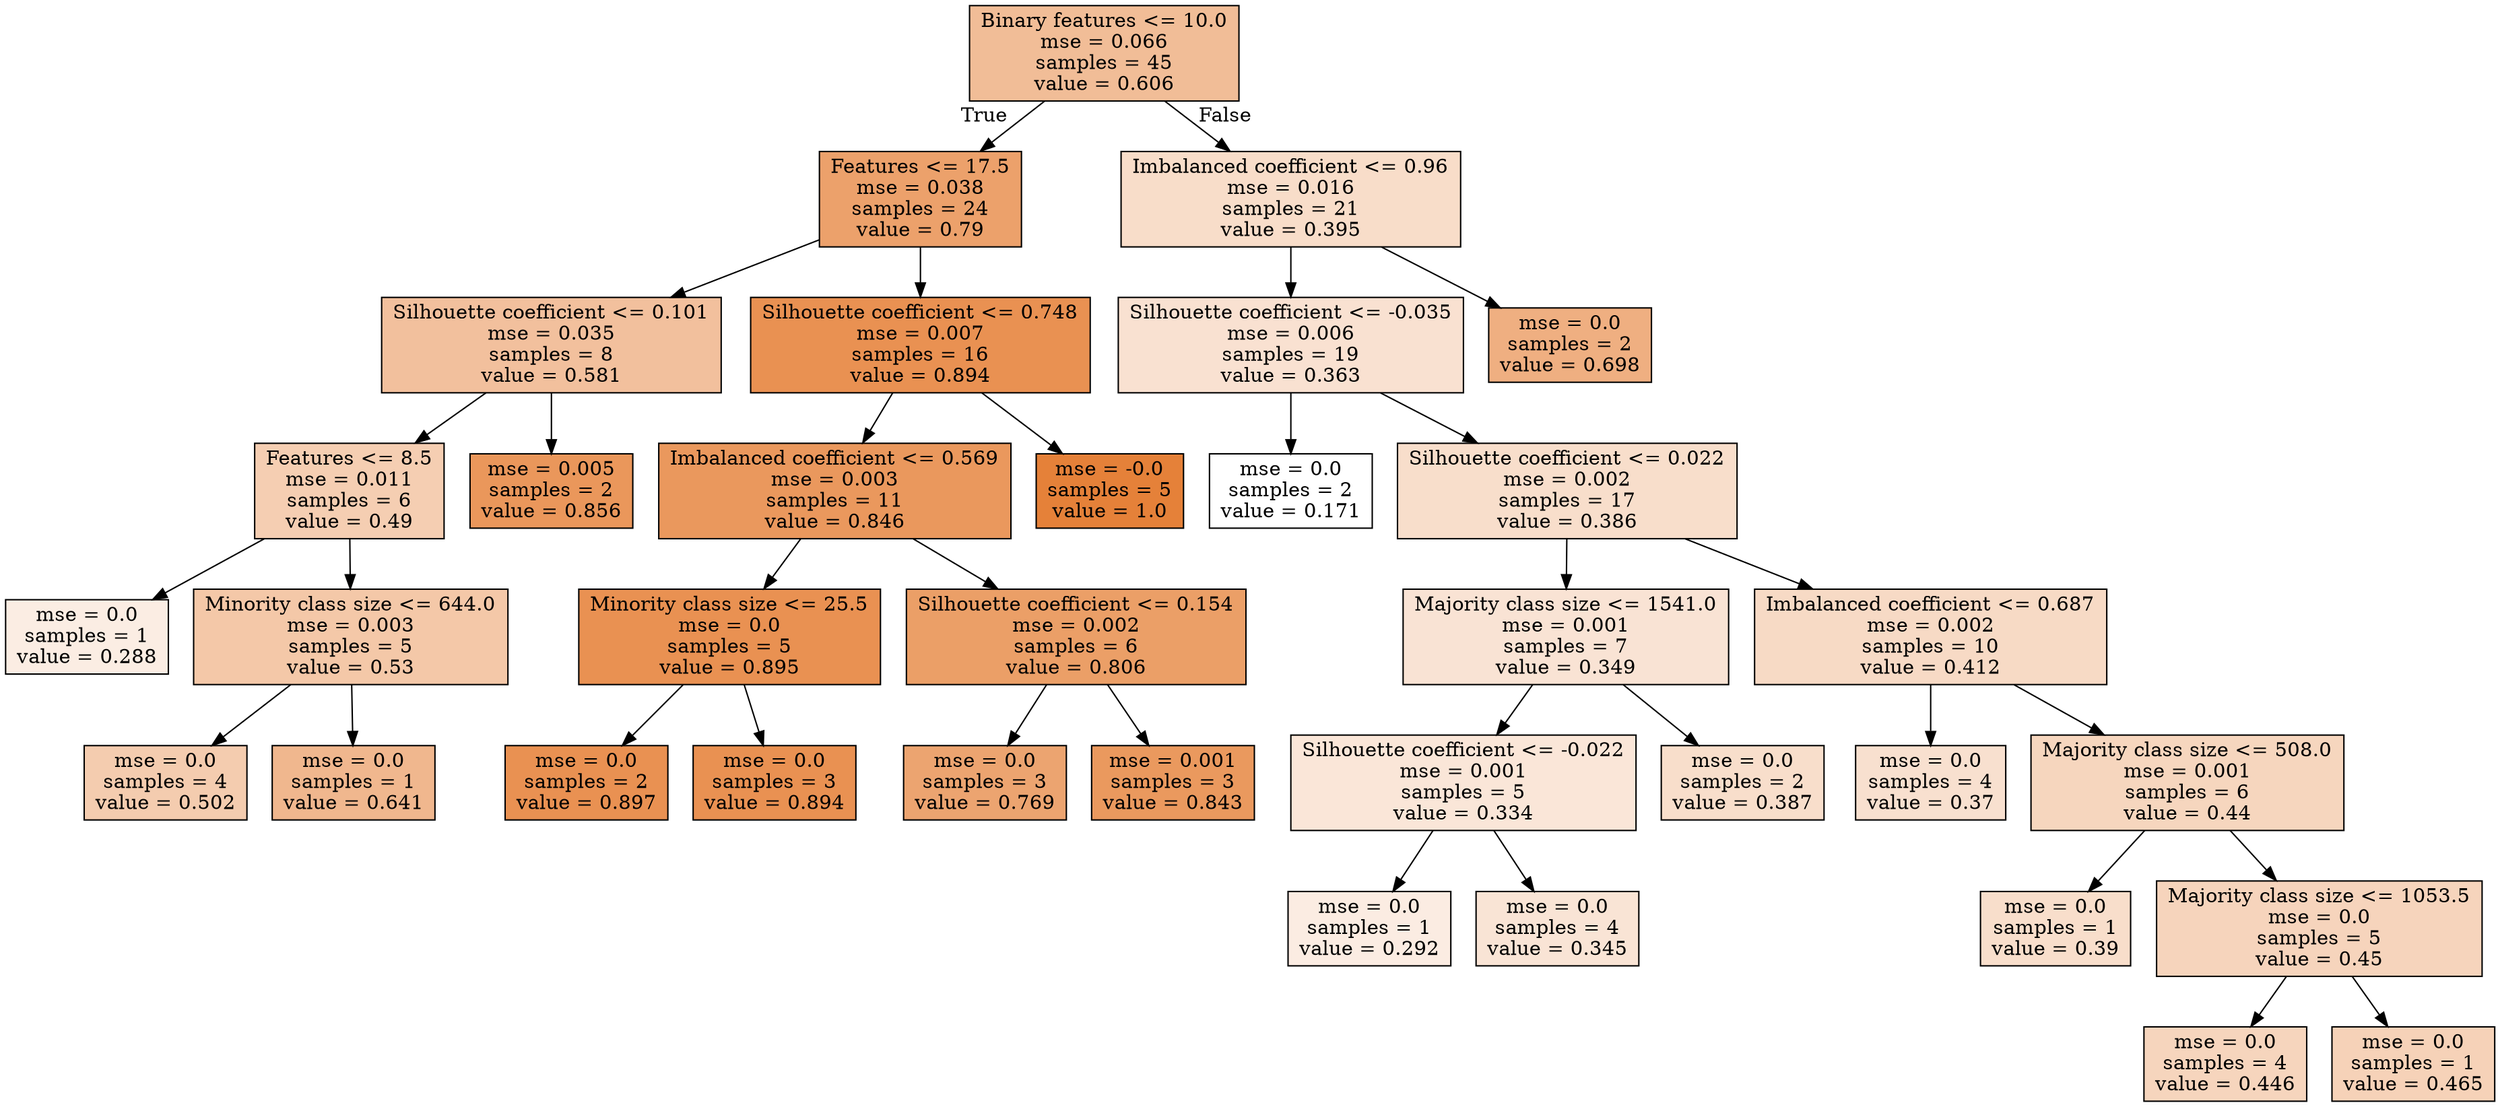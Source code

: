 digraph Tree {
node [shape=box, style="filled", color="black"] ;
0 [label="Binary features <= 10.0\nmse = 0.066\nsamples = 45\nvalue = 0.606", fillcolor="#e5813986"] ;
1 [label="Features <= 17.5\nmse = 0.038\nsamples = 24\nvalue = 0.79", fillcolor="#e58139be"] ;
0 -> 1 [labeldistance=2.5, labelangle=45, headlabel="True"] ;
2 [label="Silhouette coefficient <= 0.101\nmse = 0.035\nsamples = 8\nvalue = 0.581", fillcolor="#e581397e"] ;
1 -> 2 ;
3 [label="Features <= 8.5\nmse = 0.011\nsamples = 6\nvalue = 0.49", fillcolor="#e5813962"] ;
2 -> 3 ;
4 [label="mse = 0.0\nsamples = 1\nvalue = 0.288", fillcolor="#e5813924"] ;
3 -> 4 ;
5 [label="Minority class size <= 644.0\nmse = 0.003\nsamples = 5\nvalue = 0.53", fillcolor="#e581396f"] ;
3 -> 5 ;
6 [label="mse = 0.0\nsamples = 4\nvalue = 0.502", fillcolor="#e5813966"] ;
5 -> 6 ;
7 [label="mse = 0.0\nsamples = 1\nvalue = 0.641", fillcolor="#e5813991"] ;
5 -> 7 ;
8 [label="mse = 0.005\nsamples = 2\nvalue = 0.856", fillcolor="#e58139d3"] ;
2 -> 8 ;
9 [label="Silhouette coefficient <= 0.748\nmse = 0.007\nsamples = 16\nvalue = 0.894", fillcolor="#e58139df"] ;
1 -> 9 ;
10 [label="Imbalanced coefficient <= 0.569\nmse = 0.003\nsamples = 11\nvalue = 0.846", fillcolor="#e58139d0"] ;
9 -> 10 ;
11 [label="Minority class size <= 25.5\nmse = 0.0\nsamples = 5\nvalue = 0.895", fillcolor="#e58139df"] ;
10 -> 11 ;
12 [label="mse = 0.0\nsamples = 2\nvalue = 0.897", fillcolor="#e58139df"] ;
11 -> 12 ;
13 [label="mse = 0.0\nsamples = 3\nvalue = 0.894", fillcolor="#e58139de"] ;
11 -> 13 ;
14 [label="Silhouette coefficient <= 0.154\nmse = 0.002\nsamples = 6\nvalue = 0.806", fillcolor="#e58139c3"] ;
10 -> 14 ;
15 [label="mse = 0.0\nsamples = 3\nvalue = 0.769", fillcolor="#e58139b8"] ;
14 -> 15 ;
16 [label="mse = 0.001\nsamples = 3\nvalue = 0.843", fillcolor="#e58139cf"] ;
14 -> 16 ;
17 [label="mse = -0.0\nsamples = 5\nvalue = 1.0", fillcolor="#e58139ff"] ;
9 -> 17 ;
18 [label="Imbalanced coefficient <= 0.96\nmse = 0.016\nsamples = 21\nvalue = 0.395", fillcolor="#e5813945"] ;
0 -> 18 [labeldistance=2.5, labelangle=-45, headlabel="False"] ;
19 [label="Silhouette coefficient <= -0.035\nmse = 0.006\nsamples = 19\nvalue = 0.363", fillcolor="#e581393b"] ;
18 -> 19 ;
20 [label="mse = 0.0\nsamples = 2\nvalue = 0.171", fillcolor="#e5813900"] ;
19 -> 20 ;
21 [label="Silhouette coefficient <= 0.022\nmse = 0.002\nsamples = 17\nvalue = 0.386", fillcolor="#e5813942"] ;
19 -> 21 ;
22 [label="Majority class size <= 1541.0\nmse = 0.001\nsamples = 7\nvalue = 0.349", fillcolor="#e5813937"] ;
21 -> 22 ;
23 [label="Silhouette coefficient <= -0.022\nmse = 0.001\nsamples = 5\nvalue = 0.334", fillcolor="#e5813932"] ;
22 -> 23 ;
24 [label="mse = 0.0\nsamples = 1\nvalue = 0.292", fillcolor="#e5813925"] ;
23 -> 24 ;
25 [label="mse = 0.0\nsamples = 4\nvalue = 0.345", fillcolor="#e5813936"] ;
23 -> 25 ;
26 [label="mse = 0.0\nsamples = 2\nvalue = 0.387", fillcolor="#e5813943"] ;
22 -> 26 ;
27 [label="Imbalanced coefficient <= 0.687\nmse = 0.002\nsamples = 10\nvalue = 0.412", fillcolor="#e581394a"] ;
21 -> 27 ;
28 [label="mse = 0.0\nsamples = 4\nvalue = 0.37", fillcolor="#e581393d"] ;
27 -> 28 ;
29 [label="Majority class size <= 508.0\nmse = 0.001\nsamples = 6\nvalue = 0.44", fillcolor="#e5813953"] ;
27 -> 29 ;
30 [label="mse = 0.0\nsamples = 1\nvalue = 0.39", fillcolor="#e5813943"] ;
29 -> 30 ;
31 [label="Majority class size <= 1053.5\nmse = 0.0\nsamples = 5\nvalue = 0.45", fillcolor="#e5813956"] ;
29 -> 31 ;
32 [label="mse = 0.0\nsamples = 4\nvalue = 0.446", fillcolor="#e5813955"] ;
31 -> 32 ;
33 [label="mse = 0.0\nsamples = 1\nvalue = 0.465", fillcolor="#e581395b"] ;
31 -> 33 ;
34 [label="mse = 0.0\nsamples = 2\nvalue = 0.698", fillcolor="#e58139a2"] ;
18 -> 34 ;
}